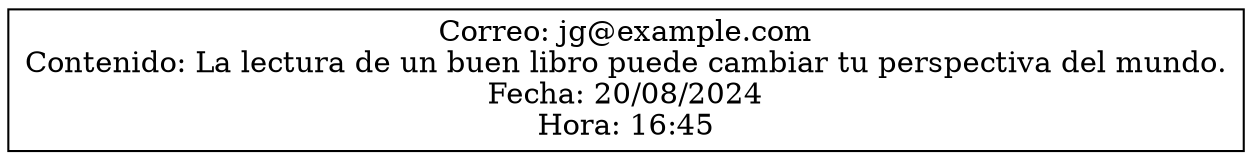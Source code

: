 digraph G {
    node [shape=record];
    rankdir=LR;
    node0 [label="{Correo: jg@example.com\nContenido: La lectura de un buen libro puede cambiar tu perspectiva del mundo.\nFecha: 20/08/2024\nHora: 16:45}"];
}
